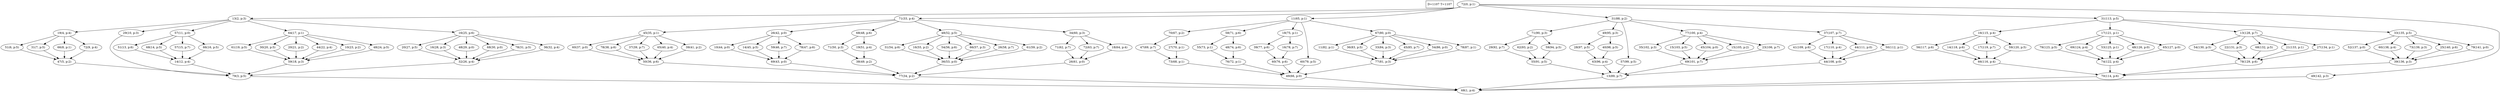 digraph Task {
i [shape=box, label="D=1107 T=1107"]; 
0 [label="72(0, p:1)"];
1 [label="68(1, p:4)"];
2 [label="13(2, p:3)"];
3 [label="79(3, p:5)"];
4 [label="19(4, p:4)"];
5 [label="47(5, p:2)"];
6 [label="51(6, p:5)"];
7 [label="31(7, p:5)"];
8 [label="66(8, p:1)"];
9 [label="72(9, p:4)"];
10 [label="29(10, p:3)"];
11 [label="57(11, p:0)"];
12 [label="14(12, p:4)"];
13 [label="51(13, p:6)"];
14 [label="68(14, p:5)"];
15 [label="57(15, p:7)"];
16 [label="66(16, p:5)"];
17 [label="64(17, p:1)"];
18 [label="59(18, p:3)"];
19 [label="61(19, p:5)"];
20 [label="30(20, p:5)"];
21 [label="20(21, p:2)"];
22 [label="44(22, p:4)"];
23 [label="10(23, p:2)"];
24 [label="48(24, p:5)"];
25 [label="16(25, p:6)"];
26 [label="32(26, p:4)"];
27 [label="20(27, p:5)"];
28 [label="16(28, p:3)"];
29 [label="48(29, p:0)"];
30 [label="68(30, p:0)"];
31 [label="78(31, p:5)"];
32 [label="36(32, p:4)"];
33 [label="71(33, p:4)"];
34 [label="77(34, p:2)"];
35 [label="45(35, p:1)"];
36 [label="50(36, p:6)"];
37 [label="60(37, p:0)"];
38 [label="78(38, p:6)"];
39 [label="37(39, p:7)"];
40 [label="65(40, p:4)"];
41 [label="39(41, p:2)"];
42 [label="26(42, p:0)"];
43 [label="69(43, p:0)"];
44 [label="10(44, p:0)"];
45 [label="14(45, p:5)"];
46 [label="59(46, p:7)"];
47 [label="78(47, p:6)"];
48 [label="68(48, p:6)"];
49 [label="38(49, p:2)"];
50 [label="71(50, p:3)"];
51 [label="19(51, p:4)"];
52 [label="48(52, p:5)"];
53 [label="36(53, p:0)"];
54 [label="31(54, p:6)"];
55 [label="16(55, p:2)"];
56 [label="54(56, p:6)"];
57 [label="66(57, p:3)"];
58 [label="26(58, p:7)"];
59 [label="61(59, p:2)"];
60 [label="34(60, p:3)"];
61 [label="26(61, p:0)"];
62 [label="71(62, p:7)"];
63 [label="72(63, p:7)"];
64 [label="18(64, p:4)"];
65 [label="11(65, p:1)"];
66 [label="49(66, p:0)"];
67 [label="70(67, p:2)"];
68 [label="73(68, p:1)"];
69 [label="47(69, p:7)"];
70 [label="27(70, p:1)"];
71 [label="58(71, p:6)"];
72 [label="76(72, p:1)"];
73 [label="55(73, p:1)"];
74 [label="48(74, p:6)"];
75 [label="18(75, p:1)"];
76 [label="60(76, p:6)"];
77 [label="39(77, p:6)"];
78 [label="16(78, p:7)"];
79 [label="60(79, p:5)"];
80 [label="67(80, p:0)"];
81 [label="77(81, p:3)"];
82 [label="11(82, p:1)"];
83 [label="36(83, p:5)"];
84 [label="33(84, p:3)"];
85 [label="45(85, p:7)"];
86 [label="54(86, p:0)"];
87 [label="78(87, p:1)"];
88 [label="31(88, p:2)"];
89 [label="13(89, p:7)"];
90 [label="71(90, p:3)"];
91 [label="55(91, p:5)"];
92 [label="29(92, p:7)"];
93 [label="62(93, p:2)"];
94 [label="59(94, p:5)"];
95 [label="49(95, p:3)"];
96 [label="63(96, p:4)"];
97 [label="28(97, p:5)"];
98 [label="40(98, p:5)"];
99 [label="57(99, p:5)"];
100 [label="77(100, p:4)"];
101 [label="69(101, p:7)"];
102 [label="35(102, p:3)"];
103 [label="15(103, p:5)"];
104 [label="45(104, p:0)"];
105 [label="15(105, p:2)"];
106 [label="23(106, p:7)"];
107 [label="37(107, p:7)"];
108 [label="44(108, p:0)"];
109 [label="41(109, p:6)"];
110 [label="17(110, p:4)"];
111 [label="44(111, p:0)"];
112 [label="50(112, p:1)"];
113 [label="31(113, p:5)"];
114 [label="70(114, p:6)"];
115 [label="16(115, p:4)"];
116 [label="66(116, p:4)"];
117 [label="56(117, p:6)"];
118 [label="14(118, p:6)"];
119 [label="17(119, p:7)"];
120 [label="59(120, p:5)"];
121 [label="17(121, p:1)"];
122 [label="74(122, p:4)"];
123 [label="79(123, p:5)"];
124 [label="69(124, p:4)"];
125 [label="53(125, p:1)"];
126 [label="48(126, p:0)"];
127 [label="65(127, p:0)"];
128 [label="13(128, p:7)"];
129 [label="78(129, p:6)"];
130 [label="54(130, p:5)"];
131 [label="22(131, p:3)"];
132 [label="68(132, p:5)"];
133 [label="21(133, p:1)"];
134 [label="27(134, p:1)"];
135 [label="33(135, p:5)"];
136 [label="39(136, p:3)"];
137 [label="52(137, p:0)"];
138 [label="60(138, p:4)"];
139 [label="73(139, p:3)"];
140 [label="25(140, p:6)"];
141 [label="79(141, p:0)"];
142 [label="49(142, p:3)"];
0 -> 2;
0 -> 33;
0 -> 65;
0 -> 88;
0 -> 113;
0 -> 142;
2 -> 4;
2 -> 10;
2 -> 11;
2 -> 17;
2 -> 25;
3 -> 1;
4 -> 6;
4 -> 7;
4 -> 8;
4 -> 9;
5 -> 3;
6 -> 5;
7 -> 5;
8 -> 5;
9 -> 5;
10 -> 3;
11 -> 13;
11 -> 14;
11 -> 15;
11 -> 16;
12 -> 3;
13 -> 12;
14 -> 12;
15 -> 12;
16 -> 12;
17 -> 19;
17 -> 20;
17 -> 21;
17 -> 22;
17 -> 23;
17 -> 24;
18 -> 3;
19 -> 18;
20 -> 18;
21 -> 18;
22 -> 18;
23 -> 18;
24 -> 18;
25 -> 27;
25 -> 28;
25 -> 29;
25 -> 30;
25 -> 31;
25 -> 32;
26 -> 3;
27 -> 26;
28 -> 26;
29 -> 26;
30 -> 26;
31 -> 26;
32 -> 26;
33 -> 35;
33 -> 42;
33 -> 48;
33 -> 52;
33 -> 60;
34 -> 1;
35 -> 37;
35 -> 38;
35 -> 39;
35 -> 40;
35 -> 41;
36 -> 34;
37 -> 36;
38 -> 36;
39 -> 36;
40 -> 36;
41 -> 36;
42 -> 44;
42 -> 45;
42 -> 46;
42 -> 47;
43 -> 34;
44 -> 43;
45 -> 43;
46 -> 43;
47 -> 43;
48 -> 50;
48 -> 51;
49 -> 34;
50 -> 49;
51 -> 49;
52 -> 54;
52 -> 55;
52 -> 56;
52 -> 57;
52 -> 58;
52 -> 59;
53 -> 34;
54 -> 53;
55 -> 53;
56 -> 53;
57 -> 53;
58 -> 53;
59 -> 53;
60 -> 62;
60 -> 63;
60 -> 64;
61 -> 34;
62 -> 61;
63 -> 61;
64 -> 61;
65 -> 67;
65 -> 71;
65 -> 75;
65 -> 79;
65 -> 80;
66 -> 1;
67 -> 69;
67 -> 70;
68 -> 66;
69 -> 68;
70 -> 68;
71 -> 73;
71 -> 74;
72 -> 66;
73 -> 72;
74 -> 72;
75 -> 77;
75 -> 78;
76 -> 66;
77 -> 76;
78 -> 76;
79 -> 66;
80 -> 82;
80 -> 83;
80 -> 84;
80 -> 85;
80 -> 86;
80 -> 87;
81 -> 66;
82 -> 81;
83 -> 81;
84 -> 81;
85 -> 81;
86 -> 81;
87 -> 81;
88 -> 90;
88 -> 95;
88 -> 99;
88 -> 100;
88 -> 107;
89 -> 1;
90 -> 92;
90 -> 93;
90 -> 94;
91 -> 89;
92 -> 91;
93 -> 91;
94 -> 91;
95 -> 97;
95 -> 98;
96 -> 89;
97 -> 96;
98 -> 96;
99 -> 89;
100 -> 102;
100 -> 103;
100 -> 104;
100 -> 105;
100 -> 106;
101 -> 89;
102 -> 101;
103 -> 101;
104 -> 101;
105 -> 101;
106 -> 101;
107 -> 109;
107 -> 110;
107 -> 111;
107 -> 112;
108 -> 89;
109 -> 108;
110 -> 108;
111 -> 108;
112 -> 108;
113 -> 115;
113 -> 121;
113 -> 128;
113 -> 135;
114 -> 1;
115 -> 117;
115 -> 118;
115 -> 119;
115 -> 120;
116 -> 114;
117 -> 116;
118 -> 116;
119 -> 116;
120 -> 116;
121 -> 123;
121 -> 124;
121 -> 125;
121 -> 126;
121 -> 127;
122 -> 114;
123 -> 122;
124 -> 122;
125 -> 122;
126 -> 122;
127 -> 122;
128 -> 130;
128 -> 131;
128 -> 132;
128 -> 133;
128 -> 134;
129 -> 114;
130 -> 129;
131 -> 129;
132 -> 129;
133 -> 129;
134 -> 129;
135 -> 137;
135 -> 138;
135 -> 139;
135 -> 140;
135 -> 141;
136 -> 114;
137 -> 136;
138 -> 136;
139 -> 136;
140 -> 136;
141 -> 136;
142 -> 1;
}